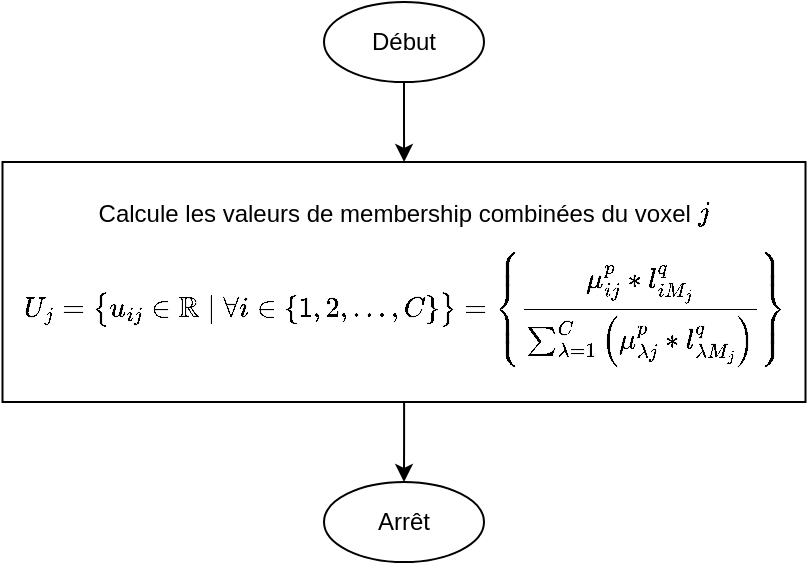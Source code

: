 <mxfile version="22.1.2" type="device">
  <diagram name="Page-1" id="GfenEHnhucBYkmwOPBGB">
    <mxGraphModel dx="1050" dy="621" grid="1" gridSize="10" guides="1" tooltips="1" connect="1" arrows="1" fold="1" page="1" pageScale="1" pageWidth="850" pageHeight="1100" math="1" shadow="0">
      <root>
        <mxCell id="0" />
        <mxCell id="1" parent="0" />
        <mxCell id="XZ2CB5xCpgfhQAmtaaWc-6" value="" style="edgeStyle=orthogonalEdgeStyle;rounded=0;orthogonalLoop=1;jettySize=auto;html=1;" parent="1" source="XZ2CB5xCpgfhQAmtaaWc-7" target="XZ2CB5xCpgfhQAmtaaWc-9" edge="1">
          <mxGeometry relative="1" as="geometry" />
        </mxCell>
        <mxCell id="XZ2CB5xCpgfhQAmtaaWc-7" value="Début" style="ellipse;whiteSpace=wrap;html=1;" parent="1" vertex="1">
          <mxGeometry x="400" y="40" width="80" height="40" as="geometry" />
        </mxCell>
        <mxCell id="XZ2CB5xCpgfhQAmtaaWc-8" value="" style="edgeStyle=orthogonalEdgeStyle;rounded=0;orthogonalLoop=1;jettySize=auto;html=1;" parent="1" source="XZ2CB5xCpgfhQAmtaaWc-9" target="XZ2CB5xCpgfhQAmtaaWc-10" edge="1">
          <mxGeometry relative="1" as="geometry" />
        </mxCell>
        <mxCell id="XZ2CB5xCpgfhQAmtaaWc-9" value="Calcule les valeurs de membership combinées du voxel `j`&lt;br&gt;$$U_j =&amp;nbsp; \big\{ u_{ij} \in \mathbb{R} \mid \forall i \in \{1,2,...,C\} \big\} = \left\{\frac{ \mu^p_{ij} * l^q_{iM_j} }{ \sum_{\lambda=1}^C{ \left(\mu^p_{\lambda&amp;nbsp;j}*l^q_{\lambda&amp;nbsp;M_j} \right)}} \right\}$$" style="whiteSpace=wrap;html=1;spacingTop=12;" parent="1" vertex="1">
          <mxGeometry x="239.25" y="120" width="401.5" height="120" as="geometry" />
        </mxCell>
        <mxCell id="XZ2CB5xCpgfhQAmtaaWc-10" value="Arrêt" style="ellipse;whiteSpace=wrap;html=1;" parent="1" vertex="1">
          <mxGeometry x="400" y="280" width="80" height="40" as="geometry" />
        </mxCell>
      </root>
    </mxGraphModel>
  </diagram>
</mxfile>
